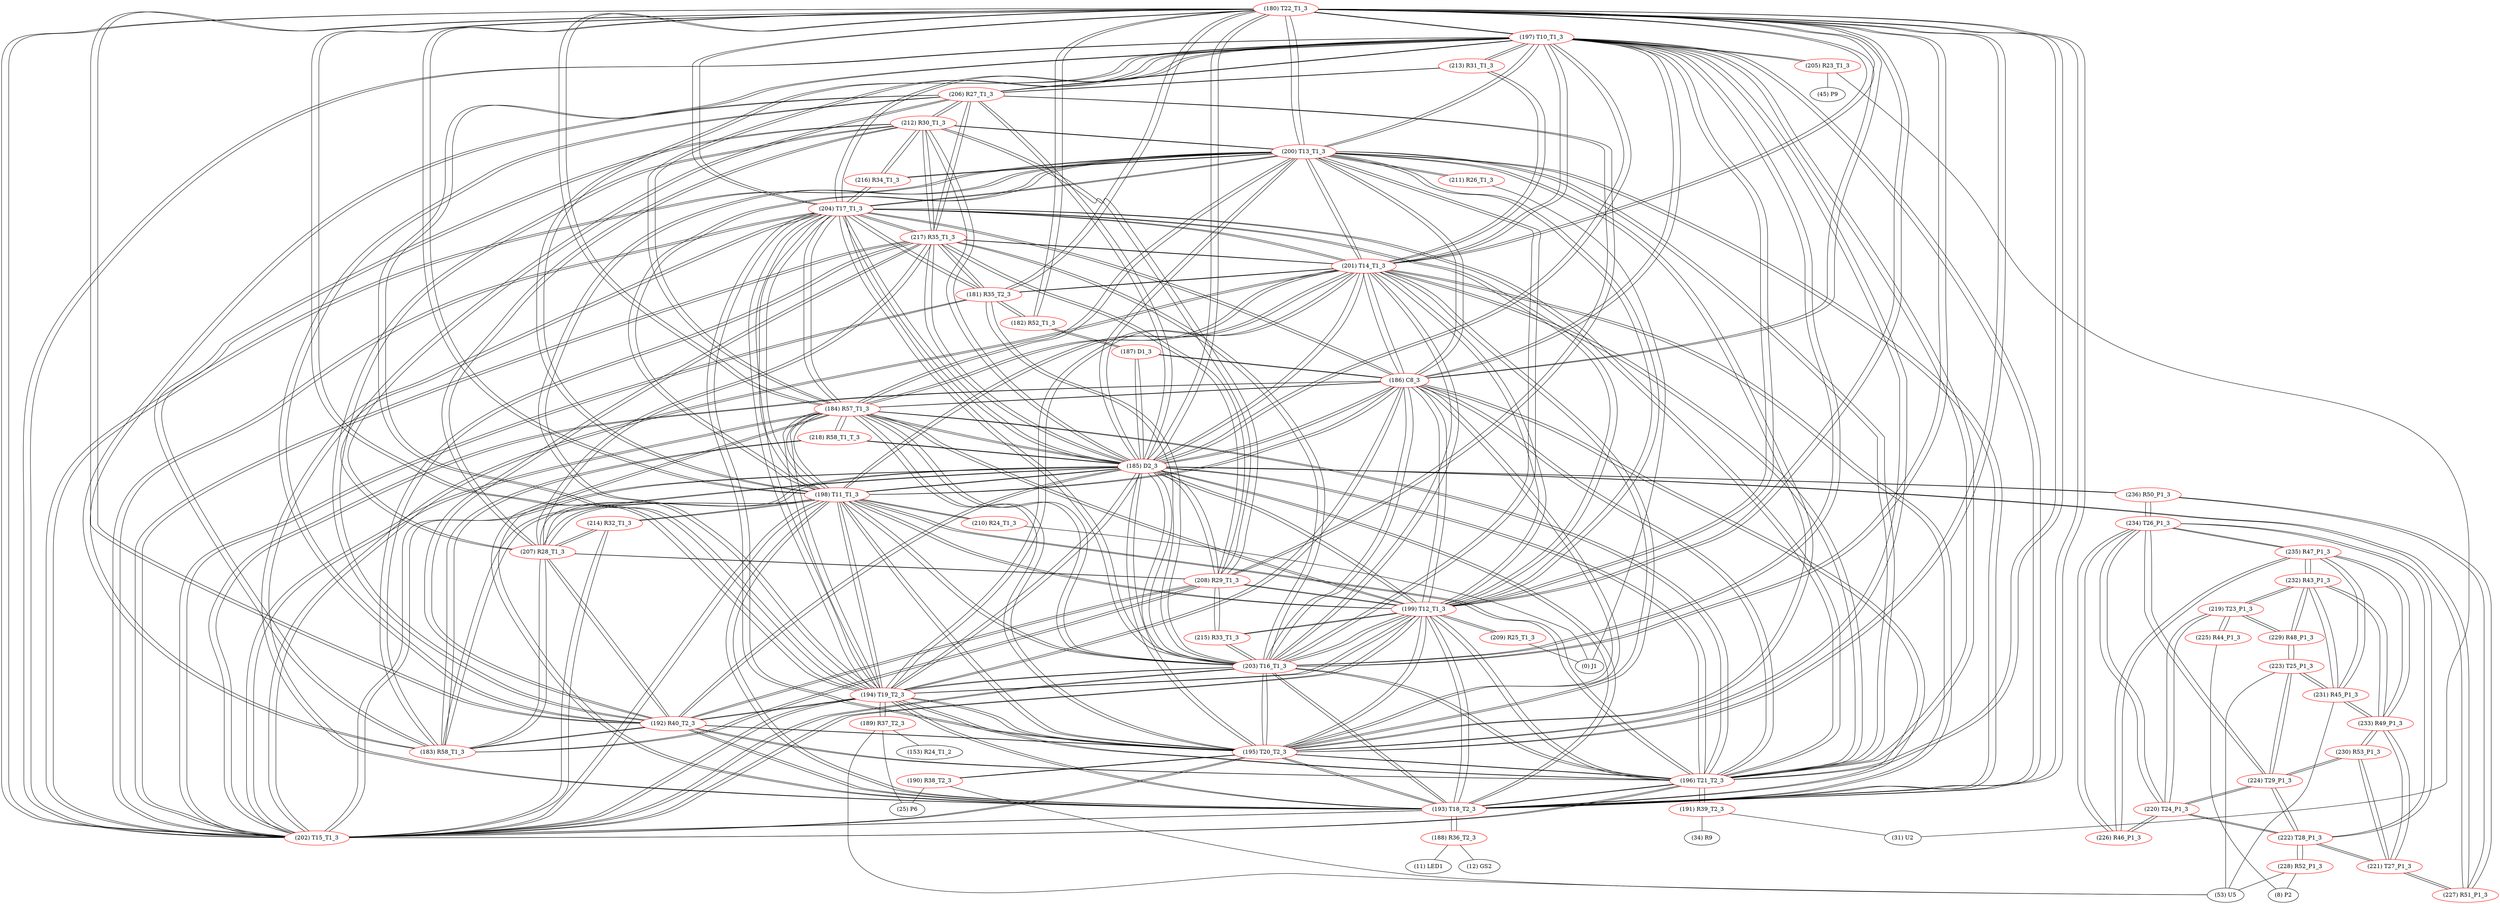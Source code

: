 graph {
	180 [label="(180) T22_T1_3" color=red]
	197 [label="(197) T10_T1_3"]
	198 [label="(198) T11_T1_3"]
	199 [label="(199) T12_T1_3"]
	200 [label="(200) T13_T1_3"]
	195 [label="(195) T20_T2_3"]
	201 [label="(201) T14_T1_3"]
	202 [label="(202) T15_T1_3"]
	193 [label="(193) T18_T2_3"]
	196 [label="(196) T21_T2_3"]
	194 [label="(194) T19_T2_3"]
	186 [label="(186) C8_3"]
	203 [label="(203) T16_T1_3"]
	204 [label="(204) T17_T1_3"]
	185 [label="(185) D2_3"]
	184 [label="(184) R57_T1_3"]
	181 [label="(181) R35_T2_3"]
	182 [label="(182) R52_T1_3"]
	192 [label="(192) R40_T2_3"]
	181 [label="(181) R35_T2_3" color=red]
	182 [label="(182) R52_T1_3"]
	180 [label="(180) T22_T1_3"]
	201 [label="(201) T14_T1_3"]
	202 [label="(202) T15_T1_3"]
	204 [label="(204) T17_T1_3"]
	203 [label="(203) T16_T1_3"]
	217 [label="(217) R35_T1_3"]
	182 [label="(182) R52_T1_3" color=red]
	187 [label="(187) D1_3"]
	181 [label="(181) R35_T2_3"]
	180 [label="(180) T22_T1_3"]
	183 [label="(183) R58_T1_3" color=red]
	185 [label="(185) D2_3"]
	192 [label="(192) R40_T2_3"]
	206 [label="(206) R27_T1_3"]
	207 [label="(207) R28_T1_3"]
	208 [label="(208) R29_T1_3"]
	212 [label="(212) R30_T1_3"]
	217 [label="(217) R35_T1_3"]
	218 [label="(218) R58_T1_T_3"]
	184 [label="(184) R57_T1_3" color=red]
	197 [label="(197) T10_T1_3"]
	198 [label="(198) T11_T1_3"]
	199 [label="(199) T12_T1_3"]
	200 [label="(200) T13_T1_3"]
	195 [label="(195) T20_T2_3"]
	201 [label="(201) T14_T1_3"]
	202 [label="(202) T15_T1_3"]
	193 [label="(193) T18_T2_3"]
	196 [label="(196) T21_T2_3"]
	194 [label="(194) T19_T2_3"]
	186 [label="(186) C8_3"]
	203 [label="(203) T16_T1_3"]
	204 [label="(204) T17_T1_3"]
	185 [label="(185) D2_3"]
	180 [label="(180) T22_T1_3"]
	218 [label="(218) R58_T1_T_3"]
	185 [label="(185) D2_3" color=red]
	183 [label="(183) R58_T1_3"]
	192 [label="(192) R40_T2_3"]
	206 [label="(206) R27_T1_3"]
	207 [label="(207) R28_T1_3"]
	208 [label="(208) R29_T1_3"]
	212 [label="(212) R30_T1_3"]
	217 [label="(217) R35_T1_3"]
	197 [label="(197) T10_T1_3"]
	198 [label="(198) T11_T1_3"]
	199 [label="(199) T12_T1_3"]
	200 [label="(200) T13_T1_3"]
	195 [label="(195) T20_T2_3"]
	201 [label="(201) T14_T1_3"]
	202 [label="(202) T15_T1_3"]
	193 [label="(193) T18_T2_3"]
	196 [label="(196) T21_T2_3"]
	194 [label="(194) T19_T2_3"]
	186 [label="(186) C8_3"]
	203 [label="(203) T16_T1_3"]
	204 [label="(204) T17_T1_3"]
	180 [label="(180) T22_T1_3"]
	184 [label="(184) R57_T1_3"]
	187 [label="(187) D1_3"]
	218 [label="(218) R58_T1_T_3"]
	227 [label="(227) R51_P1_3"]
	236 [label="(236) R50_P1_3"]
	186 [label="(186) C8_3" color=red]
	197 [label="(197) T10_T1_3"]
	198 [label="(198) T11_T1_3"]
	199 [label="(199) T12_T1_3"]
	200 [label="(200) T13_T1_3"]
	195 [label="(195) T20_T2_3"]
	201 [label="(201) T14_T1_3"]
	202 [label="(202) T15_T1_3"]
	193 [label="(193) T18_T2_3"]
	196 [label="(196) T21_T2_3"]
	194 [label="(194) T19_T2_3"]
	203 [label="(203) T16_T1_3"]
	204 [label="(204) T17_T1_3"]
	185 [label="(185) D2_3"]
	180 [label="(180) T22_T1_3"]
	184 [label="(184) R57_T1_3"]
	187 [label="(187) D1_3"]
	187 [label="(187) D1_3" color=red]
	185 [label="(185) D2_3"]
	186 [label="(186) C8_3"]
	182 [label="(182) R52_T1_3"]
	188 [label="(188) R36_T2_3" color=red]
	11 [label="(11) LED1"]
	12 [label="(12) GS2"]
	193 [label="(193) T18_T2_3"]
	189 [label="(189) R37_T2_3" color=red]
	53 [label="(53) U5"]
	25 [label="(25) P6"]
	153 [label="(153) R24_T1_2"]
	194 [label="(194) T19_T2_3"]
	190 [label="(190) R38_T2_3" color=red]
	25 [label="(25) P6"]
	53 [label="(53) U5"]
	195 [label="(195) T20_T2_3"]
	191 [label="(191) R39_T2_3" color=red]
	34 [label="(34) R9"]
	31 [label="(31) U2"]
	196 [label="(196) T21_T2_3"]
	192 [label="(192) R40_T2_3" color=red]
	185 [label="(185) D2_3"]
	183 [label="(183) R58_T1_3"]
	206 [label="(206) R27_T1_3"]
	207 [label="(207) R28_T1_3"]
	208 [label="(208) R29_T1_3"]
	212 [label="(212) R30_T1_3"]
	217 [label="(217) R35_T1_3"]
	195 [label="(195) T20_T2_3"]
	196 [label="(196) T21_T2_3"]
	194 [label="(194) T19_T2_3"]
	180 [label="(180) T22_T1_3"]
	193 [label="(193) T18_T2_3"]
	193 [label="(193) T18_T2_3" color=red]
	197 [label="(197) T10_T1_3"]
	198 [label="(198) T11_T1_3"]
	199 [label="(199) T12_T1_3"]
	200 [label="(200) T13_T1_3"]
	195 [label="(195) T20_T2_3"]
	201 [label="(201) T14_T1_3"]
	202 [label="(202) T15_T1_3"]
	196 [label="(196) T21_T2_3"]
	194 [label="(194) T19_T2_3"]
	186 [label="(186) C8_3"]
	203 [label="(203) T16_T1_3"]
	204 [label="(204) T17_T1_3"]
	185 [label="(185) D2_3"]
	180 [label="(180) T22_T1_3"]
	184 [label="(184) R57_T1_3"]
	192 [label="(192) R40_T2_3"]
	188 [label="(188) R36_T2_3"]
	194 [label="(194) T19_T2_3" color=red]
	197 [label="(197) T10_T1_3"]
	198 [label="(198) T11_T1_3"]
	199 [label="(199) T12_T1_3"]
	200 [label="(200) T13_T1_3"]
	195 [label="(195) T20_T2_3"]
	201 [label="(201) T14_T1_3"]
	202 [label="(202) T15_T1_3"]
	193 [label="(193) T18_T2_3"]
	196 [label="(196) T21_T2_3"]
	186 [label="(186) C8_3"]
	203 [label="(203) T16_T1_3"]
	204 [label="(204) T17_T1_3"]
	185 [label="(185) D2_3"]
	180 [label="(180) T22_T1_3"]
	184 [label="(184) R57_T1_3"]
	192 [label="(192) R40_T2_3"]
	189 [label="(189) R37_T2_3"]
	195 [label="(195) T20_T2_3" color=red]
	197 [label="(197) T10_T1_3"]
	198 [label="(198) T11_T1_3"]
	199 [label="(199) T12_T1_3"]
	200 [label="(200) T13_T1_3"]
	201 [label="(201) T14_T1_3"]
	202 [label="(202) T15_T1_3"]
	193 [label="(193) T18_T2_3"]
	196 [label="(196) T21_T2_3"]
	194 [label="(194) T19_T2_3"]
	186 [label="(186) C8_3"]
	203 [label="(203) T16_T1_3"]
	204 [label="(204) T17_T1_3"]
	185 [label="(185) D2_3"]
	180 [label="(180) T22_T1_3"]
	184 [label="(184) R57_T1_3"]
	192 [label="(192) R40_T2_3"]
	190 [label="(190) R38_T2_3"]
	196 [label="(196) T21_T2_3" color=red]
	197 [label="(197) T10_T1_3"]
	198 [label="(198) T11_T1_3"]
	199 [label="(199) T12_T1_3"]
	200 [label="(200) T13_T1_3"]
	195 [label="(195) T20_T2_3"]
	201 [label="(201) T14_T1_3"]
	202 [label="(202) T15_T1_3"]
	193 [label="(193) T18_T2_3"]
	194 [label="(194) T19_T2_3"]
	186 [label="(186) C8_3"]
	203 [label="(203) T16_T1_3"]
	204 [label="(204) T17_T1_3"]
	185 [label="(185) D2_3"]
	180 [label="(180) T22_T1_3"]
	184 [label="(184) R57_T1_3"]
	192 [label="(192) R40_T2_3"]
	191 [label="(191) R39_T2_3"]
	197 [label="(197) T10_T1_3" color=red]
	198 [label="(198) T11_T1_3"]
	199 [label="(199) T12_T1_3"]
	200 [label="(200) T13_T1_3"]
	195 [label="(195) T20_T2_3"]
	201 [label="(201) T14_T1_3"]
	202 [label="(202) T15_T1_3"]
	193 [label="(193) T18_T2_3"]
	196 [label="(196) T21_T2_3"]
	194 [label="(194) T19_T2_3"]
	186 [label="(186) C8_3"]
	203 [label="(203) T16_T1_3"]
	204 [label="(204) T17_T1_3"]
	185 [label="(185) D2_3"]
	180 [label="(180) T22_T1_3"]
	184 [label="(184) R57_T1_3"]
	205 [label="(205) R23_T1_3"]
	213 [label="(213) R31_T1_3"]
	206 [label="(206) R27_T1_3"]
	198 [label="(198) T11_T1_3" color=red]
	197 [label="(197) T10_T1_3"]
	199 [label="(199) T12_T1_3"]
	200 [label="(200) T13_T1_3"]
	195 [label="(195) T20_T2_3"]
	201 [label="(201) T14_T1_3"]
	202 [label="(202) T15_T1_3"]
	193 [label="(193) T18_T2_3"]
	196 [label="(196) T21_T2_3"]
	194 [label="(194) T19_T2_3"]
	186 [label="(186) C8_3"]
	203 [label="(203) T16_T1_3"]
	204 [label="(204) T17_T1_3"]
	185 [label="(185) D2_3"]
	180 [label="(180) T22_T1_3"]
	184 [label="(184) R57_T1_3"]
	210 [label="(210) R24_T1_3"]
	214 [label="(214) R32_T1_3"]
	207 [label="(207) R28_T1_3"]
	199 [label="(199) T12_T1_3" color=red]
	197 [label="(197) T10_T1_3"]
	198 [label="(198) T11_T1_3"]
	200 [label="(200) T13_T1_3"]
	195 [label="(195) T20_T2_3"]
	201 [label="(201) T14_T1_3"]
	202 [label="(202) T15_T1_3"]
	193 [label="(193) T18_T2_3"]
	196 [label="(196) T21_T2_3"]
	194 [label="(194) T19_T2_3"]
	186 [label="(186) C8_3"]
	203 [label="(203) T16_T1_3"]
	204 [label="(204) T17_T1_3"]
	185 [label="(185) D2_3"]
	180 [label="(180) T22_T1_3"]
	184 [label="(184) R57_T1_3"]
	215 [label="(215) R33_T1_3"]
	208 [label="(208) R29_T1_3"]
	209 [label="(209) R25_T1_3"]
	200 [label="(200) T13_T1_3" color=red]
	197 [label="(197) T10_T1_3"]
	198 [label="(198) T11_T1_3"]
	199 [label="(199) T12_T1_3"]
	195 [label="(195) T20_T2_3"]
	201 [label="(201) T14_T1_3"]
	202 [label="(202) T15_T1_3"]
	193 [label="(193) T18_T2_3"]
	196 [label="(196) T21_T2_3"]
	194 [label="(194) T19_T2_3"]
	186 [label="(186) C8_3"]
	203 [label="(203) T16_T1_3"]
	204 [label="(204) T17_T1_3"]
	185 [label="(185) D2_3"]
	180 [label="(180) T22_T1_3"]
	184 [label="(184) R57_T1_3"]
	216 [label="(216) R34_T1_3"]
	212 [label="(212) R30_T1_3"]
	211 [label="(211) R26_T1_3"]
	201 [label="(201) T14_T1_3" color=red]
	197 [label="(197) T10_T1_3"]
	198 [label="(198) T11_T1_3"]
	199 [label="(199) T12_T1_3"]
	200 [label="(200) T13_T1_3"]
	195 [label="(195) T20_T2_3"]
	202 [label="(202) T15_T1_3"]
	193 [label="(193) T18_T2_3"]
	196 [label="(196) T21_T2_3"]
	194 [label="(194) T19_T2_3"]
	186 [label="(186) C8_3"]
	203 [label="(203) T16_T1_3"]
	204 [label="(204) T17_T1_3"]
	185 [label="(185) D2_3"]
	180 [label="(180) T22_T1_3"]
	184 [label="(184) R57_T1_3"]
	217 [label="(217) R35_T1_3"]
	181 [label="(181) R35_T2_3"]
	213 [label="(213) R31_T1_3"]
	202 [label="(202) T15_T1_3" color=red]
	197 [label="(197) T10_T1_3"]
	198 [label="(198) T11_T1_3"]
	199 [label="(199) T12_T1_3"]
	200 [label="(200) T13_T1_3"]
	195 [label="(195) T20_T2_3"]
	201 [label="(201) T14_T1_3"]
	193 [label="(193) T18_T2_3"]
	196 [label="(196) T21_T2_3"]
	194 [label="(194) T19_T2_3"]
	186 [label="(186) C8_3"]
	203 [label="(203) T16_T1_3"]
	204 [label="(204) T17_T1_3"]
	185 [label="(185) D2_3"]
	180 [label="(180) T22_T1_3"]
	184 [label="(184) R57_T1_3"]
	217 [label="(217) R35_T1_3"]
	181 [label="(181) R35_T2_3"]
	214 [label="(214) R32_T1_3"]
	203 [label="(203) T16_T1_3" color=red]
	197 [label="(197) T10_T1_3"]
	198 [label="(198) T11_T1_3"]
	199 [label="(199) T12_T1_3"]
	200 [label="(200) T13_T1_3"]
	195 [label="(195) T20_T2_3"]
	201 [label="(201) T14_T1_3"]
	202 [label="(202) T15_T1_3"]
	193 [label="(193) T18_T2_3"]
	196 [label="(196) T21_T2_3"]
	194 [label="(194) T19_T2_3"]
	186 [label="(186) C8_3"]
	204 [label="(204) T17_T1_3"]
	185 [label="(185) D2_3"]
	180 [label="(180) T22_T1_3"]
	184 [label="(184) R57_T1_3"]
	217 [label="(217) R35_T1_3"]
	181 [label="(181) R35_T2_3"]
	215 [label="(215) R33_T1_3"]
	204 [label="(204) T17_T1_3" color=red]
	197 [label="(197) T10_T1_3"]
	198 [label="(198) T11_T1_3"]
	199 [label="(199) T12_T1_3"]
	200 [label="(200) T13_T1_3"]
	195 [label="(195) T20_T2_3"]
	201 [label="(201) T14_T1_3"]
	202 [label="(202) T15_T1_3"]
	193 [label="(193) T18_T2_3"]
	196 [label="(196) T21_T2_3"]
	194 [label="(194) T19_T2_3"]
	186 [label="(186) C8_3"]
	203 [label="(203) T16_T1_3"]
	185 [label="(185) D2_3"]
	180 [label="(180) T22_T1_3"]
	184 [label="(184) R57_T1_3"]
	217 [label="(217) R35_T1_3"]
	181 [label="(181) R35_T2_3"]
	216 [label="(216) R34_T1_3"]
	205 [label="(205) R23_T1_3" color=red]
	45 [label="(45) P9"]
	31 [label="(31) U2"]
	197 [label="(197) T10_T1_3"]
	206 [label="(206) R27_T1_3" color=red]
	185 [label="(185) D2_3"]
	183 [label="(183) R58_T1_3"]
	192 [label="(192) R40_T2_3"]
	207 [label="(207) R28_T1_3"]
	208 [label="(208) R29_T1_3"]
	212 [label="(212) R30_T1_3"]
	217 [label="(217) R35_T1_3"]
	213 [label="(213) R31_T1_3"]
	197 [label="(197) T10_T1_3"]
	207 [label="(207) R28_T1_3" color=red]
	185 [label="(185) D2_3"]
	183 [label="(183) R58_T1_3"]
	192 [label="(192) R40_T2_3"]
	206 [label="(206) R27_T1_3"]
	208 [label="(208) R29_T1_3"]
	212 [label="(212) R30_T1_3"]
	217 [label="(217) R35_T1_3"]
	214 [label="(214) R32_T1_3"]
	198 [label="(198) T11_T1_3"]
	208 [label="(208) R29_T1_3" color=red]
	185 [label="(185) D2_3"]
	183 [label="(183) R58_T1_3"]
	192 [label="(192) R40_T2_3"]
	206 [label="(206) R27_T1_3"]
	207 [label="(207) R28_T1_3"]
	212 [label="(212) R30_T1_3"]
	217 [label="(217) R35_T1_3"]
	215 [label="(215) R33_T1_3"]
	199 [label="(199) T12_T1_3"]
	209 [label="(209) R25_T1_3" color=red]
	0 [label="(0) J1"]
	199 [label="(199) T12_T1_3"]
	210 [label="(210) R24_T1_3" color=red]
	0 [label="(0) J1"]
	198 [label="(198) T11_T1_3"]
	211 [label="(211) R26_T1_3" color=red]
	0 [label="(0) J1"]
	200 [label="(200) T13_T1_3"]
	212 [label="(212) R30_T1_3" color=red]
	185 [label="(185) D2_3"]
	183 [label="(183) R58_T1_3"]
	192 [label="(192) R40_T2_3"]
	206 [label="(206) R27_T1_3"]
	207 [label="(207) R28_T1_3"]
	208 [label="(208) R29_T1_3"]
	217 [label="(217) R35_T1_3"]
	200 [label="(200) T13_T1_3"]
	216 [label="(216) R34_T1_3"]
	213 [label="(213) R31_T1_3" color=red]
	206 [label="(206) R27_T1_3"]
	197 [label="(197) T10_T1_3"]
	201 [label="(201) T14_T1_3"]
	214 [label="(214) R32_T1_3" color=red]
	202 [label="(202) T15_T1_3"]
	198 [label="(198) T11_T1_3"]
	207 [label="(207) R28_T1_3"]
	215 [label="(215) R33_T1_3" color=red]
	203 [label="(203) T16_T1_3"]
	208 [label="(208) R29_T1_3"]
	199 [label="(199) T12_T1_3"]
	216 [label="(216) R34_T1_3" color=red]
	204 [label="(204) T17_T1_3"]
	200 [label="(200) T13_T1_3"]
	212 [label="(212) R30_T1_3"]
	217 [label="(217) R35_T1_3" color=red]
	185 [label="(185) D2_3"]
	183 [label="(183) R58_T1_3"]
	192 [label="(192) R40_T2_3"]
	206 [label="(206) R27_T1_3"]
	207 [label="(207) R28_T1_3"]
	208 [label="(208) R29_T1_3"]
	212 [label="(212) R30_T1_3"]
	201 [label="(201) T14_T1_3"]
	202 [label="(202) T15_T1_3"]
	204 [label="(204) T17_T1_3"]
	203 [label="(203) T16_T1_3"]
	181 [label="(181) R35_T2_3"]
	218 [label="(218) R58_T1_T_3" color=red]
	184 [label="(184) R57_T1_3"]
	185 [label="(185) D2_3"]
	183 [label="(183) R58_T1_3"]
	219 [label="(219) T23_P1_3" color=red]
	229 [label="(229) R48_P1_3"]
	232 [label="(232) R43_P1_3"]
	220 [label="(220) T24_P1_3"]
	225 [label="(225) R44_P1_3"]
	220 [label="(220) T24_P1_3" color=red]
	234 [label="(234) T26_P1_3"]
	224 [label="(224) T29_P1_3"]
	222 [label="(222) T28_P1_3"]
	226 [label="(226) R46_P1_3"]
	219 [label="(219) T23_P1_3"]
	221 [label="(221) T27_P1_3" color=red]
	227 [label="(227) R51_P1_3"]
	222 [label="(222) T28_P1_3"]
	230 [label="(230) R53_P1_3"]
	233 [label="(233) R49_P1_3"]
	222 [label="(222) T28_P1_3" color=red]
	234 [label="(234) T26_P1_3"]
	220 [label="(220) T24_P1_3"]
	224 [label="(224) T29_P1_3"]
	228 [label="(228) R52_P1_3"]
	221 [label="(221) T27_P1_3"]
	223 [label="(223) T25_P1_3" color=red]
	224 [label="(224) T29_P1_3"]
	229 [label="(229) R48_P1_3"]
	231 [label="(231) R45_P1_3"]
	53 [label="(53) U5"]
	224 [label="(224) T29_P1_3" color=red]
	234 [label="(234) T26_P1_3"]
	220 [label="(220) T24_P1_3"]
	222 [label="(222) T28_P1_3"]
	223 [label="(223) T25_P1_3"]
	230 [label="(230) R53_P1_3"]
	225 [label="(225) R44_P1_3" color=red]
	8 [label="(8) P2"]
	219 [label="(219) T23_P1_3"]
	226 [label="(226) R46_P1_3" color=red]
	234 [label="(234) T26_P1_3"]
	235 [label="(235) R47_P1_3"]
	220 [label="(220) T24_P1_3"]
	227 [label="(227) R51_P1_3" color=red]
	221 [label="(221) T27_P1_3"]
	236 [label="(236) R50_P1_3"]
	185 [label="(185) D2_3"]
	228 [label="(228) R52_P1_3" color=red]
	53 [label="(53) U5"]
	8 [label="(8) P2"]
	222 [label="(222) T28_P1_3"]
	229 [label="(229) R48_P1_3" color=red]
	223 [label="(223) T25_P1_3"]
	219 [label="(219) T23_P1_3"]
	232 [label="(232) R43_P1_3"]
	230 [label="(230) R53_P1_3" color=red]
	224 [label="(224) T29_P1_3"]
	221 [label="(221) T27_P1_3"]
	233 [label="(233) R49_P1_3"]
	231 [label="(231) R45_P1_3" color=red]
	235 [label="(235) R47_P1_3"]
	232 [label="(232) R43_P1_3"]
	233 [label="(233) R49_P1_3"]
	223 [label="(223) T25_P1_3"]
	53 [label="(53) U5"]
	232 [label="(232) R43_P1_3" color=red]
	229 [label="(229) R48_P1_3"]
	219 [label="(219) T23_P1_3"]
	235 [label="(235) R47_P1_3"]
	231 [label="(231) R45_P1_3"]
	233 [label="(233) R49_P1_3"]
	233 [label="(233) R49_P1_3" color=red]
	235 [label="(235) R47_P1_3"]
	231 [label="(231) R45_P1_3"]
	232 [label="(232) R43_P1_3"]
	221 [label="(221) T27_P1_3"]
	230 [label="(230) R53_P1_3"]
	234 [label="(234) T26_P1_3" color=red]
	236 [label="(236) R50_P1_3"]
	220 [label="(220) T24_P1_3"]
	224 [label="(224) T29_P1_3"]
	222 [label="(222) T28_P1_3"]
	226 [label="(226) R46_P1_3"]
	235 [label="(235) R47_P1_3"]
	235 [label="(235) R47_P1_3" color=red]
	231 [label="(231) R45_P1_3"]
	232 [label="(232) R43_P1_3"]
	233 [label="(233) R49_P1_3"]
	234 [label="(234) T26_P1_3"]
	226 [label="(226) R46_P1_3"]
	236 [label="(236) R50_P1_3" color=red]
	234 [label="(234) T26_P1_3"]
	227 [label="(227) R51_P1_3"]
	185 [label="(185) D2_3"]
	180 -- 197
	180 -- 198
	180 -- 199
	180 -- 200
	180 -- 195
	180 -- 201
	180 -- 202
	180 -- 193
	180 -- 196
	180 -- 194
	180 -- 186
	180 -- 203
	180 -- 204
	180 -- 185
	180 -- 184
	180 -- 181
	180 -- 182
	180 -- 192
	181 -- 182
	181 -- 180
	181 -- 201
	181 -- 202
	181 -- 204
	181 -- 203
	181 -- 217
	182 -- 187
	182 -- 181
	182 -- 180
	183 -- 185
	183 -- 192
	183 -- 206
	183 -- 207
	183 -- 208
	183 -- 212
	183 -- 217
	183 -- 218
	184 -- 197
	184 -- 198
	184 -- 199
	184 -- 200
	184 -- 195
	184 -- 201
	184 -- 202
	184 -- 193
	184 -- 196
	184 -- 194
	184 -- 186
	184 -- 203
	184 -- 204
	184 -- 185
	184 -- 180
	184 -- 218
	185 -- 183
	185 -- 192
	185 -- 206
	185 -- 207
	185 -- 208
	185 -- 212
	185 -- 217
	185 -- 197
	185 -- 198
	185 -- 199
	185 -- 200
	185 -- 195
	185 -- 201
	185 -- 202
	185 -- 193
	185 -- 196
	185 -- 194
	185 -- 186
	185 -- 203
	185 -- 204
	185 -- 180
	185 -- 184
	185 -- 187
	185 -- 218
	185 -- 227
	185 -- 236
	186 -- 197
	186 -- 198
	186 -- 199
	186 -- 200
	186 -- 195
	186 -- 201
	186 -- 202
	186 -- 193
	186 -- 196
	186 -- 194
	186 -- 203
	186 -- 204
	186 -- 185
	186 -- 180
	186 -- 184
	186 -- 187
	187 -- 185
	187 -- 186
	187 -- 182
	188 -- 11
	188 -- 12
	188 -- 193
	189 -- 53
	189 -- 25
	189 -- 153
	189 -- 194
	190 -- 25
	190 -- 53
	190 -- 195
	191 -- 34
	191 -- 31
	191 -- 196
	192 -- 185
	192 -- 183
	192 -- 206
	192 -- 207
	192 -- 208
	192 -- 212
	192 -- 217
	192 -- 195
	192 -- 196
	192 -- 194
	192 -- 180
	192 -- 193
	193 -- 197
	193 -- 198
	193 -- 199
	193 -- 200
	193 -- 195
	193 -- 201
	193 -- 202
	193 -- 196
	193 -- 194
	193 -- 186
	193 -- 203
	193 -- 204
	193 -- 185
	193 -- 180
	193 -- 184
	193 -- 192
	193 -- 188
	194 -- 197
	194 -- 198
	194 -- 199
	194 -- 200
	194 -- 195
	194 -- 201
	194 -- 202
	194 -- 193
	194 -- 196
	194 -- 186
	194 -- 203
	194 -- 204
	194 -- 185
	194 -- 180
	194 -- 184
	194 -- 192
	194 -- 189
	195 -- 197
	195 -- 198
	195 -- 199
	195 -- 200
	195 -- 201
	195 -- 202
	195 -- 193
	195 -- 196
	195 -- 194
	195 -- 186
	195 -- 203
	195 -- 204
	195 -- 185
	195 -- 180
	195 -- 184
	195 -- 192
	195 -- 190
	196 -- 197
	196 -- 198
	196 -- 199
	196 -- 200
	196 -- 195
	196 -- 201
	196 -- 202
	196 -- 193
	196 -- 194
	196 -- 186
	196 -- 203
	196 -- 204
	196 -- 185
	196 -- 180
	196 -- 184
	196 -- 192
	196 -- 191
	197 -- 198
	197 -- 199
	197 -- 200
	197 -- 195
	197 -- 201
	197 -- 202
	197 -- 193
	197 -- 196
	197 -- 194
	197 -- 186
	197 -- 203
	197 -- 204
	197 -- 185
	197 -- 180
	197 -- 184
	197 -- 205
	197 -- 213
	197 -- 206
	198 -- 197
	198 -- 199
	198 -- 200
	198 -- 195
	198 -- 201
	198 -- 202
	198 -- 193
	198 -- 196
	198 -- 194
	198 -- 186
	198 -- 203
	198 -- 204
	198 -- 185
	198 -- 180
	198 -- 184
	198 -- 210
	198 -- 214
	198 -- 207
	199 -- 197
	199 -- 198
	199 -- 200
	199 -- 195
	199 -- 201
	199 -- 202
	199 -- 193
	199 -- 196
	199 -- 194
	199 -- 186
	199 -- 203
	199 -- 204
	199 -- 185
	199 -- 180
	199 -- 184
	199 -- 215
	199 -- 208
	199 -- 209
	200 -- 197
	200 -- 198
	200 -- 199
	200 -- 195
	200 -- 201
	200 -- 202
	200 -- 193
	200 -- 196
	200 -- 194
	200 -- 186
	200 -- 203
	200 -- 204
	200 -- 185
	200 -- 180
	200 -- 184
	200 -- 216
	200 -- 212
	200 -- 211
	201 -- 197
	201 -- 198
	201 -- 199
	201 -- 200
	201 -- 195
	201 -- 202
	201 -- 193
	201 -- 196
	201 -- 194
	201 -- 186
	201 -- 203
	201 -- 204
	201 -- 185
	201 -- 180
	201 -- 184
	201 -- 217
	201 -- 181
	201 -- 213
	202 -- 197
	202 -- 198
	202 -- 199
	202 -- 200
	202 -- 195
	202 -- 201
	202 -- 193
	202 -- 196
	202 -- 194
	202 -- 186
	202 -- 203
	202 -- 204
	202 -- 185
	202 -- 180
	202 -- 184
	202 -- 217
	202 -- 181
	202 -- 214
	203 -- 197
	203 -- 198
	203 -- 199
	203 -- 200
	203 -- 195
	203 -- 201
	203 -- 202
	203 -- 193
	203 -- 196
	203 -- 194
	203 -- 186
	203 -- 204
	203 -- 185
	203 -- 180
	203 -- 184
	203 -- 217
	203 -- 181
	203 -- 215
	204 -- 197
	204 -- 198
	204 -- 199
	204 -- 200
	204 -- 195
	204 -- 201
	204 -- 202
	204 -- 193
	204 -- 196
	204 -- 194
	204 -- 186
	204 -- 203
	204 -- 185
	204 -- 180
	204 -- 184
	204 -- 217
	204 -- 181
	204 -- 216
	205 -- 45
	205 -- 31
	205 -- 197
	206 -- 185
	206 -- 183
	206 -- 192
	206 -- 207
	206 -- 208
	206 -- 212
	206 -- 217
	206 -- 213
	206 -- 197
	207 -- 185
	207 -- 183
	207 -- 192
	207 -- 206
	207 -- 208
	207 -- 212
	207 -- 217
	207 -- 214
	207 -- 198
	208 -- 185
	208 -- 183
	208 -- 192
	208 -- 206
	208 -- 207
	208 -- 212
	208 -- 217
	208 -- 215
	208 -- 199
	209 -- 0
	209 -- 199
	210 -- 0
	210 -- 198
	211 -- 0
	211 -- 200
	212 -- 185
	212 -- 183
	212 -- 192
	212 -- 206
	212 -- 207
	212 -- 208
	212 -- 217
	212 -- 200
	212 -- 216
	213 -- 206
	213 -- 197
	213 -- 201
	214 -- 202
	214 -- 198
	214 -- 207
	215 -- 203
	215 -- 208
	215 -- 199
	216 -- 204
	216 -- 200
	216 -- 212
	217 -- 185
	217 -- 183
	217 -- 192
	217 -- 206
	217 -- 207
	217 -- 208
	217 -- 212
	217 -- 201
	217 -- 202
	217 -- 204
	217 -- 203
	217 -- 181
	218 -- 184
	218 -- 185
	218 -- 183
	219 -- 229
	219 -- 232
	219 -- 220
	219 -- 225
	220 -- 234
	220 -- 224
	220 -- 222
	220 -- 226
	220 -- 219
	221 -- 227
	221 -- 222
	221 -- 230
	221 -- 233
	222 -- 234
	222 -- 220
	222 -- 224
	222 -- 228
	222 -- 221
	223 -- 224
	223 -- 229
	223 -- 231
	223 -- 53
	224 -- 234
	224 -- 220
	224 -- 222
	224 -- 223
	224 -- 230
	225 -- 8
	225 -- 219
	226 -- 234
	226 -- 235
	226 -- 220
	227 -- 221
	227 -- 236
	227 -- 185
	228 -- 53
	228 -- 8
	228 -- 222
	229 -- 223
	229 -- 219
	229 -- 232
	230 -- 224
	230 -- 221
	230 -- 233
	231 -- 235
	231 -- 232
	231 -- 233
	231 -- 223
	231 -- 53
	232 -- 229
	232 -- 219
	232 -- 235
	232 -- 231
	232 -- 233
	233 -- 235
	233 -- 231
	233 -- 232
	233 -- 221
	233 -- 230
	234 -- 236
	234 -- 220
	234 -- 224
	234 -- 222
	234 -- 226
	234 -- 235
	235 -- 231
	235 -- 232
	235 -- 233
	235 -- 234
	235 -- 226
	236 -- 234
	236 -- 227
	236 -- 185
}